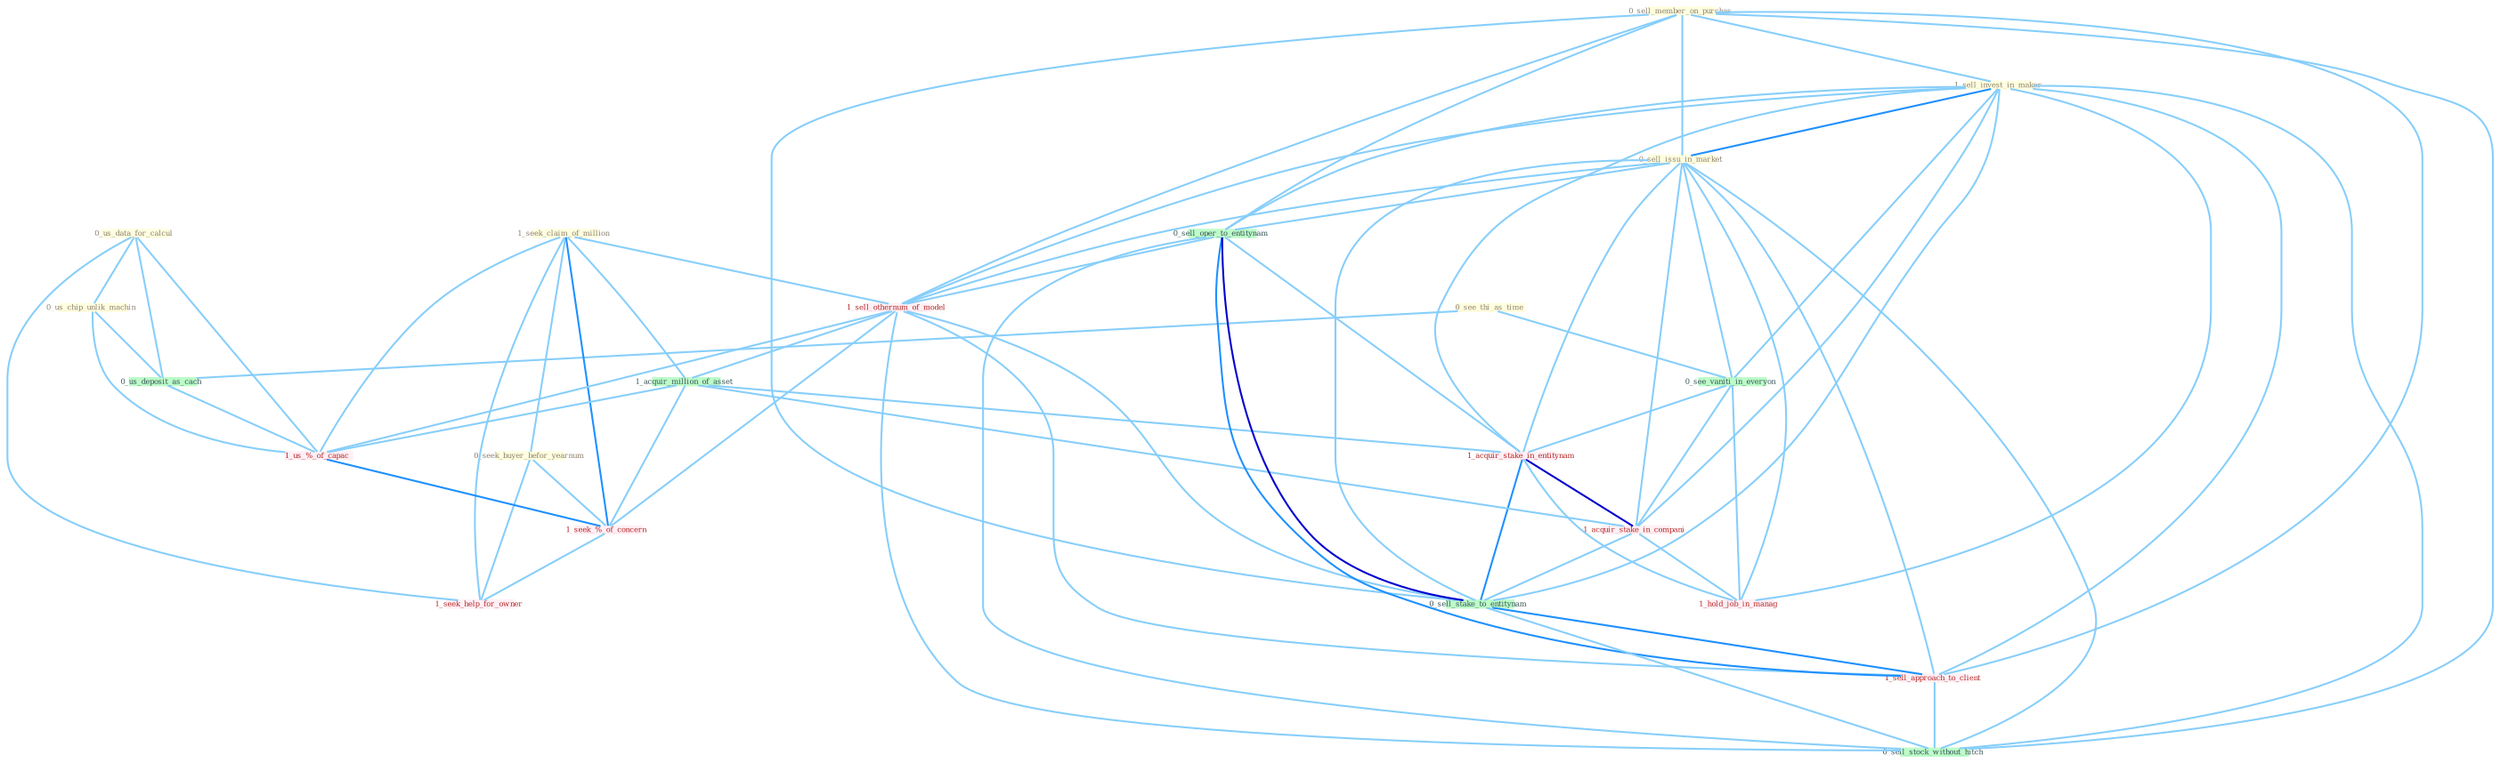 Graph G{ 
    node
    [shape=polygon,style=filled,width=.5,height=.06,color="#BDFCC9",fixedsize=true,fontsize=4,
    fontcolor="#2f4f4f"];
    {node
    [color="#ffffe0", fontcolor="#8b7d6b"] "0_see_thi_as_time " "0_us_data_for_calcul " "1_seek_claim_of_million " "0_seek_buyer_befor_yearnum " "0_sell_member_on_purchas " "1_sell_invest_in_maker " "0_us_chip_unlik_machin " "0_sell_issu_in_market "}
{node [color="#fff0f5", fontcolor="#b22222"] "1_sell_othernum_of_model " "1_acquir_stake_in_entitynam " "1_acquir_stake_in_compani " "1_us_%_of_capac " "1_sell_approach_to_client " "1_hold_job_in_manag " "1_seek_%_of_concern " "1_seek_help_for_owner "}
edge [color="#B0E2FF"];

	"0_see_thi_as_time " -- "0_see_vaniti_in_everyon " [w="1", color="#87cefa" ];
	"0_see_thi_as_time " -- "0_us_deposit_as_cach " [w="1", color="#87cefa" ];
	"0_us_data_for_calcul " -- "0_us_chip_unlik_machin " [w="1", color="#87cefa" ];
	"0_us_data_for_calcul " -- "0_us_deposit_as_cach " [w="1", color="#87cefa" ];
	"0_us_data_for_calcul " -- "1_us_%_of_capac " [w="1", color="#87cefa" ];
	"0_us_data_for_calcul " -- "1_seek_help_for_owner " [w="1", color="#87cefa" ];
	"1_seek_claim_of_million " -- "0_seek_buyer_befor_yearnum " [w="1", color="#87cefa" ];
	"1_seek_claim_of_million " -- "1_sell_othernum_of_model " [w="1", color="#87cefa" ];
	"1_seek_claim_of_million " -- "1_acquir_million_of_asset " [w="1", color="#87cefa" ];
	"1_seek_claim_of_million " -- "1_us_%_of_capac " [w="1", color="#87cefa" ];
	"1_seek_claim_of_million " -- "1_seek_%_of_concern " [w="2", color="#1e90ff" , len=0.8];
	"1_seek_claim_of_million " -- "1_seek_help_for_owner " [w="1", color="#87cefa" ];
	"0_seek_buyer_befor_yearnum " -- "1_seek_%_of_concern " [w="1", color="#87cefa" ];
	"0_seek_buyer_befor_yearnum " -- "1_seek_help_for_owner " [w="1", color="#87cefa" ];
	"0_sell_member_on_purchas " -- "1_sell_invest_in_maker " [w="1", color="#87cefa" ];
	"0_sell_member_on_purchas " -- "0_sell_issu_in_market " [w="1", color="#87cefa" ];
	"0_sell_member_on_purchas " -- "0_sell_oper_to_entitynam " [w="1", color="#87cefa" ];
	"0_sell_member_on_purchas " -- "1_sell_othernum_of_model " [w="1", color="#87cefa" ];
	"0_sell_member_on_purchas " -- "0_sell_stake_to_entitynam " [w="1", color="#87cefa" ];
	"0_sell_member_on_purchas " -- "1_sell_approach_to_client " [w="1", color="#87cefa" ];
	"0_sell_member_on_purchas " -- "0_sell_stock_without_hitch " [w="1", color="#87cefa" ];
	"1_sell_invest_in_maker " -- "0_sell_issu_in_market " [w="2", color="#1e90ff" , len=0.8];
	"1_sell_invest_in_maker " -- "0_sell_oper_to_entitynam " [w="1", color="#87cefa" ];
	"1_sell_invest_in_maker " -- "1_sell_othernum_of_model " [w="1", color="#87cefa" ];
	"1_sell_invest_in_maker " -- "0_see_vaniti_in_everyon " [w="1", color="#87cefa" ];
	"1_sell_invest_in_maker " -- "1_acquir_stake_in_entitynam " [w="1", color="#87cefa" ];
	"1_sell_invest_in_maker " -- "1_acquir_stake_in_compani " [w="1", color="#87cefa" ];
	"1_sell_invest_in_maker " -- "0_sell_stake_to_entitynam " [w="1", color="#87cefa" ];
	"1_sell_invest_in_maker " -- "1_sell_approach_to_client " [w="1", color="#87cefa" ];
	"1_sell_invest_in_maker " -- "1_hold_job_in_manag " [w="1", color="#87cefa" ];
	"1_sell_invest_in_maker " -- "0_sell_stock_without_hitch " [w="1", color="#87cefa" ];
	"0_us_chip_unlik_machin " -- "0_us_deposit_as_cach " [w="1", color="#87cefa" ];
	"0_us_chip_unlik_machin " -- "1_us_%_of_capac " [w="1", color="#87cefa" ];
	"0_sell_issu_in_market " -- "0_sell_oper_to_entitynam " [w="1", color="#87cefa" ];
	"0_sell_issu_in_market " -- "1_sell_othernum_of_model " [w="1", color="#87cefa" ];
	"0_sell_issu_in_market " -- "0_see_vaniti_in_everyon " [w="1", color="#87cefa" ];
	"0_sell_issu_in_market " -- "1_acquir_stake_in_entitynam " [w="1", color="#87cefa" ];
	"0_sell_issu_in_market " -- "1_acquir_stake_in_compani " [w="1", color="#87cefa" ];
	"0_sell_issu_in_market " -- "0_sell_stake_to_entitynam " [w="1", color="#87cefa" ];
	"0_sell_issu_in_market " -- "1_sell_approach_to_client " [w="1", color="#87cefa" ];
	"0_sell_issu_in_market " -- "1_hold_job_in_manag " [w="1", color="#87cefa" ];
	"0_sell_issu_in_market " -- "0_sell_stock_without_hitch " [w="1", color="#87cefa" ];
	"0_sell_oper_to_entitynam " -- "1_sell_othernum_of_model " [w="1", color="#87cefa" ];
	"0_sell_oper_to_entitynam " -- "1_acquir_stake_in_entitynam " [w="1", color="#87cefa" ];
	"0_sell_oper_to_entitynam " -- "0_sell_stake_to_entitynam " [w="3", color="#0000cd" , len=0.6];
	"0_sell_oper_to_entitynam " -- "1_sell_approach_to_client " [w="2", color="#1e90ff" , len=0.8];
	"0_sell_oper_to_entitynam " -- "0_sell_stock_without_hitch " [w="1", color="#87cefa" ];
	"1_sell_othernum_of_model " -- "1_acquir_million_of_asset " [w="1", color="#87cefa" ];
	"1_sell_othernum_of_model " -- "0_sell_stake_to_entitynam " [w="1", color="#87cefa" ];
	"1_sell_othernum_of_model " -- "1_us_%_of_capac " [w="1", color="#87cefa" ];
	"1_sell_othernum_of_model " -- "1_sell_approach_to_client " [w="1", color="#87cefa" ];
	"1_sell_othernum_of_model " -- "0_sell_stock_without_hitch " [w="1", color="#87cefa" ];
	"1_sell_othernum_of_model " -- "1_seek_%_of_concern " [w="1", color="#87cefa" ];
	"0_see_vaniti_in_everyon " -- "1_acquir_stake_in_entitynam " [w="1", color="#87cefa" ];
	"0_see_vaniti_in_everyon " -- "1_acquir_stake_in_compani " [w="1", color="#87cefa" ];
	"0_see_vaniti_in_everyon " -- "1_hold_job_in_manag " [w="1", color="#87cefa" ];
	"1_acquir_million_of_asset " -- "1_acquir_stake_in_entitynam " [w="1", color="#87cefa" ];
	"1_acquir_million_of_asset " -- "1_acquir_stake_in_compani " [w="1", color="#87cefa" ];
	"1_acquir_million_of_asset " -- "1_us_%_of_capac " [w="1", color="#87cefa" ];
	"1_acquir_million_of_asset " -- "1_seek_%_of_concern " [w="1", color="#87cefa" ];
	"0_us_deposit_as_cach " -- "1_us_%_of_capac " [w="1", color="#87cefa" ];
	"1_acquir_stake_in_entitynam " -- "1_acquir_stake_in_compani " [w="3", color="#0000cd" , len=0.6];
	"1_acquir_stake_in_entitynam " -- "0_sell_stake_to_entitynam " [w="2", color="#1e90ff" , len=0.8];
	"1_acquir_stake_in_entitynam " -- "1_hold_job_in_manag " [w="1", color="#87cefa" ];
	"1_acquir_stake_in_compani " -- "0_sell_stake_to_entitynam " [w="1", color="#87cefa" ];
	"1_acquir_stake_in_compani " -- "1_hold_job_in_manag " [w="1", color="#87cefa" ];
	"0_sell_stake_to_entitynam " -- "1_sell_approach_to_client " [w="2", color="#1e90ff" , len=0.8];
	"0_sell_stake_to_entitynam " -- "0_sell_stock_without_hitch " [w="1", color="#87cefa" ];
	"1_us_%_of_capac " -- "1_seek_%_of_concern " [w="2", color="#1e90ff" , len=0.8];
	"1_sell_approach_to_client " -- "0_sell_stock_without_hitch " [w="1", color="#87cefa" ];
	"1_seek_%_of_concern " -- "1_seek_help_for_owner " [w="1", color="#87cefa" ];
}